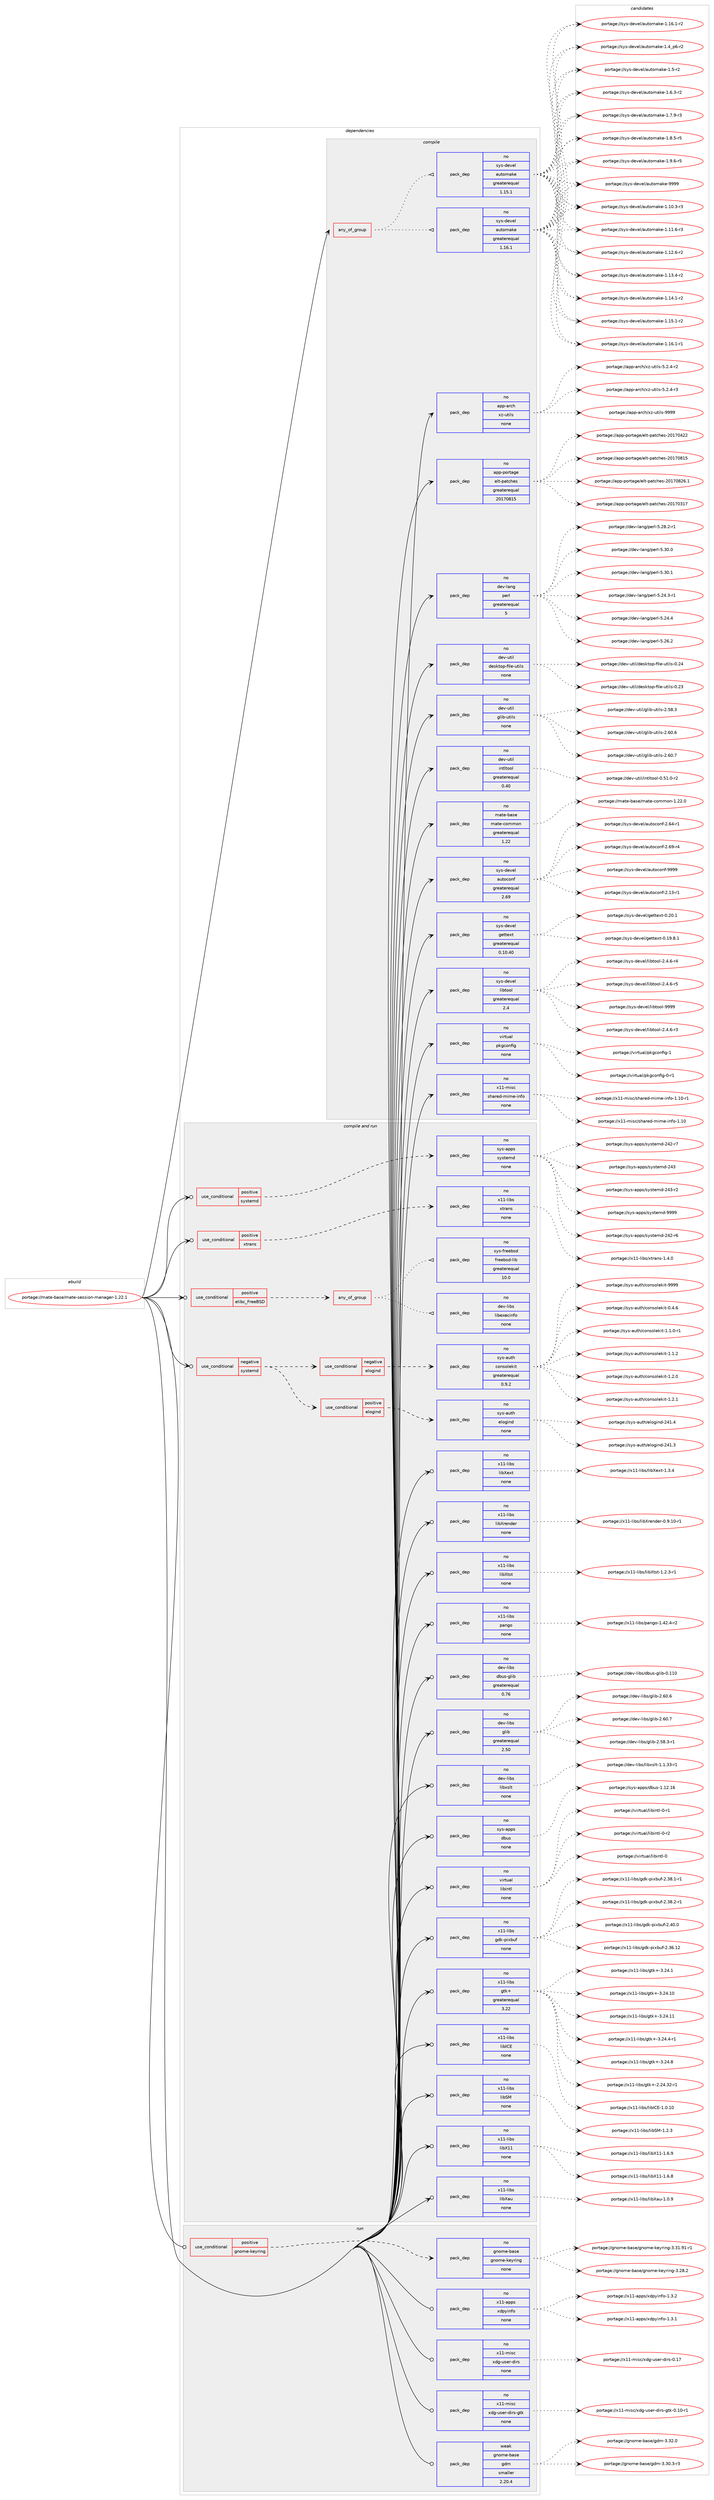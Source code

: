 digraph prolog {

# *************
# Graph options
# *************

newrank=true;
concentrate=true;
compound=true;
graph [rankdir=LR,fontname=Helvetica,fontsize=10,ranksep=1.5];#, ranksep=2.5, nodesep=0.2];
edge  [arrowhead=vee];
node  [fontname=Helvetica,fontsize=10];

# **********
# The ebuild
# **********

subgraph cluster_leftcol {
color=gray;
rank=same;
label=<<i>ebuild</i>>;
id [label="portage://mate-base/mate-session-manager-1.22.1", color=red, width=4, href="../mate-base/mate-session-manager-1.22.1.svg"];
}

# ****************
# The dependencies
# ****************

subgraph cluster_midcol {
color=gray;
label=<<i>dependencies</i>>;
subgraph cluster_compile {
fillcolor="#eeeeee";
style=filled;
label=<<i>compile</i>>;
subgraph any4834 {
dependency308082 [label=<<TABLE BORDER="0" CELLBORDER="1" CELLSPACING="0" CELLPADDING="4"><TR><TD CELLPADDING="10">any_of_group</TD></TR></TABLE>>, shape=none, color=red];subgraph pack225823 {
dependency308083 [label=<<TABLE BORDER="0" CELLBORDER="1" CELLSPACING="0" CELLPADDING="4" WIDTH="220"><TR><TD ROWSPAN="6" CELLPADDING="30">pack_dep</TD></TR><TR><TD WIDTH="110">no</TD></TR><TR><TD>sys-devel</TD></TR><TR><TD>automake</TD></TR><TR><TD>greaterequal</TD></TR><TR><TD>1.16.1</TD></TR></TABLE>>, shape=none, color=blue];
}
dependency308082:e -> dependency308083:w [weight=20,style="dotted",arrowhead="oinv"];
subgraph pack225824 {
dependency308084 [label=<<TABLE BORDER="0" CELLBORDER="1" CELLSPACING="0" CELLPADDING="4" WIDTH="220"><TR><TD ROWSPAN="6" CELLPADDING="30">pack_dep</TD></TR><TR><TD WIDTH="110">no</TD></TR><TR><TD>sys-devel</TD></TR><TR><TD>automake</TD></TR><TR><TD>greaterequal</TD></TR><TR><TD>1.15.1</TD></TR></TABLE>>, shape=none, color=blue];
}
dependency308082:e -> dependency308084:w [weight=20,style="dotted",arrowhead="oinv"];
}
id:e -> dependency308082:w [weight=20,style="solid",arrowhead="vee"];
subgraph pack225825 {
dependency308085 [label=<<TABLE BORDER="0" CELLBORDER="1" CELLSPACING="0" CELLPADDING="4" WIDTH="220"><TR><TD ROWSPAN="6" CELLPADDING="30">pack_dep</TD></TR><TR><TD WIDTH="110">no</TD></TR><TR><TD>app-arch</TD></TR><TR><TD>xz-utils</TD></TR><TR><TD>none</TD></TR><TR><TD></TD></TR></TABLE>>, shape=none, color=blue];
}
id:e -> dependency308085:w [weight=20,style="solid",arrowhead="vee"];
subgraph pack225826 {
dependency308086 [label=<<TABLE BORDER="0" CELLBORDER="1" CELLSPACING="0" CELLPADDING="4" WIDTH="220"><TR><TD ROWSPAN="6" CELLPADDING="30">pack_dep</TD></TR><TR><TD WIDTH="110">no</TD></TR><TR><TD>app-portage</TD></TR><TR><TD>elt-patches</TD></TR><TR><TD>greaterequal</TD></TR><TR><TD>20170815</TD></TR></TABLE>>, shape=none, color=blue];
}
id:e -> dependency308086:w [weight=20,style="solid",arrowhead="vee"];
subgraph pack225827 {
dependency308087 [label=<<TABLE BORDER="0" CELLBORDER="1" CELLSPACING="0" CELLPADDING="4" WIDTH="220"><TR><TD ROWSPAN="6" CELLPADDING="30">pack_dep</TD></TR><TR><TD WIDTH="110">no</TD></TR><TR><TD>dev-lang</TD></TR><TR><TD>perl</TD></TR><TR><TD>greaterequal</TD></TR><TR><TD>5</TD></TR></TABLE>>, shape=none, color=blue];
}
id:e -> dependency308087:w [weight=20,style="solid",arrowhead="vee"];
subgraph pack225828 {
dependency308088 [label=<<TABLE BORDER="0" CELLBORDER="1" CELLSPACING="0" CELLPADDING="4" WIDTH="220"><TR><TD ROWSPAN="6" CELLPADDING="30">pack_dep</TD></TR><TR><TD WIDTH="110">no</TD></TR><TR><TD>dev-util</TD></TR><TR><TD>desktop-file-utils</TD></TR><TR><TD>none</TD></TR><TR><TD></TD></TR></TABLE>>, shape=none, color=blue];
}
id:e -> dependency308088:w [weight=20,style="solid",arrowhead="vee"];
subgraph pack225829 {
dependency308089 [label=<<TABLE BORDER="0" CELLBORDER="1" CELLSPACING="0" CELLPADDING="4" WIDTH="220"><TR><TD ROWSPAN="6" CELLPADDING="30">pack_dep</TD></TR><TR><TD WIDTH="110">no</TD></TR><TR><TD>dev-util</TD></TR><TR><TD>glib-utils</TD></TR><TR><TD>none</TD></TR><TR><TD></TD></TR></TABLE>>, shape=none, color=blue];
}
id:e -> dependency308089:w [weight=20,style="solid",arrowhead="vee"];
subgraph pack225830 {
dependency308090 [label=<<TABLE BORDER="0" CELLBORDER="1" CELLSPACING="0" CELLPADDING="4" WIDTH="220"><TR><TD ROWSPAN="6" CELLPADDING="30">pack_dep</TD></TR><TR><TD WIDTH="110">no</TD></TR><TR><TD>dev-util</TD></TR><TR><TD>intltool</TD></TR><TR><TD>greaterequal</TD></TR><TR><TD>0.40</TD></TR></TABLE>>, shape=none, color=blue];
}
id:e -> dependency308090:w [weight=20,style="solid",arrowhead="vee"];
subgraph pack225831 {
dependency308091 [label=<<TABLE BORDER="0" CELLBORDER="1" CELLSPACING="0" CELLPADDING="4" WIDTH="220"><TR><TD ROWSPAN="6" CELLPADDING="30">pack_dep</TD></TR><TR><TD WIDTH="110">no</TD></TR><TR><TD>mate-base</TD></TR><TR><TD>mate-common</TD></TR><TR><TD>greaterequal</TD></TR><TR><TD>1.22</TD></TR></TABLE>>, shape=none, color=blue];
}
id:e -> dependency308091:w [weight=20,style="solid",arrowhead="vee"];
subgraph pack225832 {
dependency308092 [label=<<TABLE BORDER="0" CELLBORDER="1" CELLSPACING="0" CELLPADDING="4" WIDTH="220"><TR><TD ROWSPAN="6" CELLPADDING="30">pack_dep</TD></TR><TR><TD WIDTH="110">no</TD></TR><TR><TD>sys-devel</TD></TR><TR><TD>autoconf</TD></TR><TR><TD>greaterequal</TD></TR><TR><TD>2.69</TD></TR></TABLE>>, shape=none, color=blue];
}
id:e -> dependency308092:w [weight=20,style="solid",arrowhead="vee"];
subgraph pack225833 {
dependency308093 [label=<<TABLE BORDER="0" CELLBORDER="1" CELLSPACING="0" CELLPADDING="4" WIDTH="220"><TR><TD ROWSPAN="6" CELLPADDING="30">pack_dep</TD></TR><TR><TD WIDTH="110">no</TD></TR><TR><TD>sys-devel</TD></TR><TR><TD>gettext</TD></TR><TR><TD>greaterequal</TD></TR><TR><TD>0.10.40</TD></TR></TABLE>>, shape=none, color=blue];
}
id:e -> dependency308093:w [weight=20,style="solid",arrowhead="vee"];
subgraph pack225834 {
dependency308094 [label=<<TABLE BORDER="0" CELLBORDER="1" CELLSPACING="0" CELLPADDING="4" WIDTH="220"><TR><TD ROWSPAN="6" CELLPADDING="30">pack_dep</TD></TR><TR><TD WIDTH="110">no</TD></TR><TR><TD>sys-devel</TD></TR><TR><TD>libtool</TD></TR><TR><TD>greaterequal</TD></TR><TR><TD>2.4</TD></TR></TABLE>>, shape=none, color=blue];
}
id:e -> dependency308094:w [weight=20,style="solid",arrowhead="vee"];
subgraph pack225835 {
dependency308095 [label=<<TABLE BORDER="0" CELLBORDER="1" CELLSPACING="0" CELLPADDING="4" WIDTH="220"><TR><TD ROWSPAN="6" CELLPADDING="30">pack_dep</TD></TR><TR><TD WIDTH="110">no</TD></TR><TR><TD>virtual</TD></TR><TR><TD>pkgconfig</TD></TR><TR><TD>none</TD></TR><TR><TD></TD></TR></TABLE>>, shape=none, color=blue];
}
id:e -> dependency308095:w [weight=20,style="solid",arrowhead="vee"];
subgraph pack225836 {
dependency308096 [label=<<TABLE BORDER="0" CELLBORDER="1" CELLSPACING="0" CELLPADDING="4" WIDTH="220"><TR><TD ROWSPAN="6" CELLPADDING="30">pack_dep</TD></TR><TR><TD WIDTH="110">no</TD></TR><TR><TD>x11-misc</TD></TR><TR><TD>shared-mime-info</TD></TR><TR><TD>none</TD></TR><TR><TD></TD></TR></TABLE>>, shape=none, color=blue];
}
id:e -> dependency308096:w [weight=20,style="solid",arrowhead="vee"];
}
subgraph cluster_compileandrun {
fillcolor="#eeeeee";
style=filled;
label=<<i>compile and run</i>>;
subgraph cond77314 {
dependency308097 [label=<<TABLE BORDER="0" CELLBORDER="1" CELLSPACING="0" CELLPADDING="4"><TR><TD ROWSPAN="3" CELLPADDING="10">use_conditional</TD></TR><TR><TD>negative</TD></TR><TR><TD>systemd</TD></TR></TABLE>>, shape=none, color=red];
subgraph cond77315 {
dependency308098 [label=<<TABLE BORDER="0" CELLBORDER="1" CELLSPACING="0" CELLPADDING="4"><TR><TD ROWSPAN="3" CELLPADDING="10">use_conditional</TD></TR><TR><TD>positive</TD></TR><TR><TD>elogind</TD></TR></TABLE>>, shape=none, color=red];
subgraph pack225837 {
dependency308099 [label=<<TABLE BORDER="0" CELLBORDER="1" CELLSPACING="0" CELLPADDING="4" WIDTH="220"><TR><TD ROWSPAN="6" CELLPADDING="30">pack_dep</TD></TR><TR><TD WIDTH="110">no</TD></TR><TR><TD>sys-auth</TD></TR><TR><TD>elogind</TD></TR><TR><TD>none</TD></TR><TR><TD></TD></TR></TABLE>>, shape=none, color=blue];
}
dependency308098:e -> dependency308099:w [weight=20,style="dashed",arrowhead="vee"];
}
dependency308097:e -> dependency308098:w [weight=20,style="dashed",arrowhead="vee"];
subgraph cond77316 {
dependency308100 [label=<<TABLE BORDER="0" CELLBORDER="1" CELLSPACING="0" CELLPADDING="4"><TR><TD ROWSPAN="3" CELLPADDING="10">use_conditional</TD></TR><TR><TD>negative</TD></TR><TR><TD>elogind</TD></TR></TABLE>>, shape=none, color=red];
subgraph pack225838 {
dependency308101 [label=<<TABLE BORDER="0" CELLBORDER="1" CELLSPACING="0" CELLPADDING="4" WIDTH="220"><TR><TD ROWSPAN="6" CELLPADDING="30">pack_dep</TD></TR><TR><TD WIDTH="110">no</TD></TR><TR><TD>sys-auth</TD></TR><TR><TD>consolekit</TD></TR><TR><TD>greaterequal</TD></TR><TR><TD>0.9.2</TD></TR></TABLE>>, shape=none, color=blue];
}
dependency308100:e -> dependency308101:w [weight=20,style="dashed",arrowhead="vee"];
}
dependency308097:e -> dependency308100:w [weight=20,style="dashed",arrowhead="vee"];
}
id:e -> dependency308097:w [weight=20,style="solid",arrowhead="odotvee"];
subgraph cond77317 {
dependency308102 [label=<<TABLE BORDER="0" CELLBORDER="1" CELLSPACING="0" CELLPADDING="4"><TR><TD ROWSPAN="3" CELLPADDING="10">use_conditional</TD></TR><TR><TD>positive</TD></TR><TR><TD>elibc_FreeBSD</TD></TR></TABLE>>, shape=none, color=red];
subgraph any4835 {
dependency308103 [label=<<TABLE BORDER="0" CELLBORDER="1" CELLSPACING="0" CELLPADDING="4"><TR><TD CELLPADDING="10">any_of_group</TD></TR></TABLE>>, shape=none, color=red];subgraph pack225839 {
dependency308104 [label=<<TABLE BORDER="0" CELLBORDER="1" CELLSPACING="0" CELLPADDING="4" WIDTH="220"><TR><TD ROWSPAN="6" CELLPADDING="30">pack_dep</TD></TR><TR><TD WIDTH="110">no</TD></TR><TR><TD>dev-libs</TD></TR><TR><TD>libexecinfo</TD></TR><TR><TD>none</TD></TR><TR><TD></TD></TR></TABLE>>, shape=none, color=blue];
}
dependency308103:e -> dependency308104:w [weight=20,style="dotted",arrowhead="oinv"];
subgraph pack225840 {
dependency308105 [label=<<TABLE BORDER="0" CELLBORDER="1" CELLSPACING="0" CELLPADDING="4" WIDTH="220"><TR><TD ROWSPAN="6" CELLPADDING="30">pack_dep</TD></TR><TR><TD WIDTH="110">no</TD></TR><TR><TD>sys-freebsd</TD></TR><TR><TD>freebsd-lib</TD></TR><TR><TD>greaterequal</TD></TR><TR><TD>10.0</TD></TR></TABLE>>, shape=none, color=blue];
}
dependency308103:e -> dependency308105:w [weight=20,style="dotted",arrowhead="oinv"];
}
dependency308102:e -> dependency308103:w [weight=20,style="dashed",arrowhead="vee"];
}
id:e -> dependency308102:w [weight=20,style="solid",arrowhead="odotvee"];
subgraph cond77318 {
dependency308106 [label=<<TABLE BORDER="0" CELLBORDER="1" CELLSPACING="0" CELLPADDING="4"><TR><TD ROWSPAN="3" CELLPADDING="10">use_conditional</TD></TR><TR><TD>positive</TD></TR><TR><TD>systemd</TD></TR></TABLE>>, shape=none, color=red];
subgraph pack225841 {
dependency308107 [label=<<TABLE BORDER="0" CELLBORDER="1" CELLSPACING="0" CELLPADDING="4" WIDTH="220"><TR><TD ROWSPAN="6" CELLPADDING="30">pack_dep</TD></TR><TR><TD WIDTH="110">no</TD></TR><TR><TD>sys-apps</TD></TR><TR><TD>systemd</TD></TR><TR><TD>none</TD></TR><TR><TD></TD></TR></TABLE>>, shape=none, color=blue];
}
dependency308106:e -> dependency308107:w [weight=20,style="dashed",arrowhead="vee"];
}
id:e -> dependency308106:w [weight=20,style="solid",arrowhead="odotvee"];
subgraph cond77319 {
dependency308108 [label=<<TABLE BORDER="0" CELLBORDER="1" CELLSPACING="0" CELLPADDING="4"><TR><TD ROWSPAN="3" CELLPADDING="10">use_conditional</TD></TR><TR><TD>positive</TD></TR><TR><TD>xtrans</TD></TR></TABLE>>, shape=none, color=red];
subgraph pack225842 {
dependency308109 [label=<<TABLE BORDER="0" CELLBORDER="1" CELLSPACING="0" CELLPADDING="4" WIDTH="220"><TR><TD ROWSPAN="6" CELLPADDING="30">pack_dep</TD></TR><TR><TD WIDTH="110">no</TD></TR><TR><TD>x11-libs</TD></TR><TR><TD>xtrans</TD></TR><TR><TD>none</TD></TR><TR><TD></TD></TR></TABLE>>, shape=none, color=blue];
}
dependency308108:e -> dependency308109:w [weight=20,style="dashed",arrowhead="vee"];
}
id:e -> dependency308108:w [weight=20,style="solid",arrowhead="odotvee"];
subgraph pack225843 {
dependency308110 [label=<<TABLE BORDER="0" CELLBORDER="1" CELLSPACING="0" CELLPADDING="4" WIDTH="220"><TR><TD ROWSPAN="6" CELLPADDING="30">pack_dep</TD></TR><TR><TD WIDTH="110">no</TD></TR><TR><TD>dev-libs</TD></TR><TR><TD>dbus-glib</TD></TR><TR><TD>greaterequal</TD></TR><TR><TD>0.76</TD></TR></TABLE>>, shape=none, color=blue];
}
id:e -> dependency308110:w [weight=20,style="solid",arrowhead="odotvee"];
subgraph pack225844 {
dependency308111 [label=<<TABLE BORDER="0" CELLBORDER="1" CELLSPACING="0" CELLPADDING="4" WIDTH="220"><TR><TD ROWSPAN="6" CELLPADDING="30">pack_dep</TD></TR><TR><TD WIDTH="110">no</TD></TR><TR><TD>dev-libs</TD></TR><TR><TD>glib</TD></TR><TR><TD>greaterequal</TD></TR><TR><TD>2.50</TD></TR></TABLE>>, shape=none, color=blue];
}
id:e -> dependency308111:w [weight=20,style="solid",arrowhead="odotvee"];
subgraph pack225845 {
dependency308112 [label=<<TABLE BORDER="0" CELLBORDER="1" CELLSPACING="0" CELLPADDING="4" WIDTH="220"><TR><TD ROWSPAN="6" CELLPADDING="30">pack_dep</TD></TR><TR><TD WIDTH="110">no</TD></TR><TR><TD>dev-libs</TD></TR><TR><TD>libxslt</TD></TR><TR><TD>none</TD></TR><TR><TD></TD></TR></TABLE>>, shape=none, color=blue];
}
id:e -> dependency308112:w [weight=20,style="solid",arrowhead="odotvee"];
subgraph pack225846 {
dependency308113 [label=<<TABLE BORDER="0" CELLBORDER="1" CELLSPACING="0" CELLPADDING="4" WIDTH="220"><TR><TD ROWSPAN="6" CELLPADDING="30">pack_dep</TD></TR><TR><TD WIDTH="110">no</TD></TR><TR><TD>sys-apps</TD></TR><TR><TD>dbus</TD></TR><TR><TD>none</TD></TR><TR><TD></TD></TR></TABLE>>, shape=none, color=blue];
}
id:e -> dependency308113:w [weight=20,style="solid",arrowhead="odotvee"];
subgraph pack225847 {
dependency308114 [label=<<TABLE BORDER="0" CELLBORDER="1" CELLSPACING="0" CELLPADDING="4" WIDTH="220"><TR><TD ROWSPAN="6" CELLPADDING="30">pack_dep</TD></TR><TR><TD WIDTH="110">no</TD></TR><TR><TD>virtual</TD></TR><TR><TD>libintl</TD></TR><TR><TD>none</TD></TR><TR><TD></TD></TR></TABLE>>, shape=none, color=blue];
}
id:e -> dependency308114:w [weight=20,style="solid",arrowhead="odotvee"];
subgraph pack225848 {
dependency308115 [label=<<TABLE BORDER="0" CELLBORDER="1" CELLSPACING="0" CELLPADDING="4" WIDTH="220"><TR><TD ROWSPAN="6" CELLPADDING="30">pack_dep</TD></TR><TR><TD WIDTH="110">no</TD></TR><TR><TD>x11-libs</TD></TR><TR><TD>gdk-pixbuf</TD></TR><TR><TD>none</TD></TR><TR><TD></TD></TR></TABLE>>, shape=none, color=blue];
}
id:e -> dependency308115:w [weight=20,style="solid",arrowhead="odotvee"];
subgraph pack225849 {
dependency308116 [label=<<TABLE BORDER="0" CELLBORDER="1" CELLSPACING="0" CELLPADDING="4" WIDTH="220"><TR><TD ROWSPAN="6" CELLPADDING="30">pack_dep</TD></TR><TR><TD WIDTH="110">no</TD></TR><TR><TD>x11-libs</TD></TR><TR><TD>gtk+</TD></TR><TR><TD>greaterequal</TD></TR><TR><TD>3.22</TD></TR></TABLE>>, shape=none, color=blue];
}
id:e -> dependency308116:w [weight=20,style="solid",arrowhead="odotvee"];
subgraph pack225850 {
dependency308117 [label=<<TABLE BORDER="0" CELLBORDER="1" CELLSPACING="0" CELLPADDING="4" WIDTH="220"><TR><TD ROWSPAN="6" CELLPADDING="30">pack_dep</TD></TR><TR><TD WIDTH="110">no</TD></TR><TR><TD>x11-libs</TD></TR><TR><TD>libICE</TD></TR><TR><TD>none</TD></TR><TR><TD></TD></TR></TABLE>>, shape=none, color=blue];
}
id:e -> dependency308117:w [weight=20,style="solid",arrowhead="odotvee"];
subgraph pack225851 {
dependency308118 [label=<<TABLE BORDER="0" CELLBORDER="1" CELLSPACING="0" CELLPADDING="4" WIDTH="220"><TR><TD ROWSPAN="6" CELLPADDING="30">pack_dep</TD></TR><TR><TD WIDTH="110">no</TD></TR><TR><TD>x11-libs</TD></TR><TR><TD>libSM</TD></TR><TR><TD>none</TD></TR><TR><TD></TD></TR></TABLE>>, shape=none, color=blue];
}
id:e -> dependency308118:w [weight=20,style="solid",arrowhead="odotvee"];
subgraph pack225852 {
dependency308119 [label=<<TABLE BORDER="0" CELLBORDER="1" CELLSPACING="0" CELLPADDING="4" WIDTH="220"><TR><TD ROWSPAN="6" CELLPADDING="30">pack_dep</TD></TR><TR><TD WIDTH="110">no</TD></TR><TR><TD>x11-libs</TD></TR><TR><TD>libX11</TD></TR><TR><TD>none</TD></TR><TR><TD></TD></TR></TABLE>>, shape=none, color=blue];
}
id:e -> dependency308119:w [weight=20,style="solid",arrowhead="odotvee"];
subgraph pack225853 {
dependency308120 [label=<<TABLE BORDER="0" CELLBORDER="1" CELLSPACING="0" CELLPADDING="4" WIDTH="220"><TR><TD ROWSPAN="6" CELLPADDING="30">pack_dep</TD></TR><TR><TD WIDTH="110">no</TD></TR><TR><TD>x11-libs</TD></TR><TR><TD>libXau</TD></TR><TR><TD>none</TD></TR><TR><TD></TD></TR></TABLE>>, shape=none, color=blue];
}
id:e -> dependency308120:w [weight=20,style="solid",arrowhead="odotvee"];
subgraph pack225854 {
dependency308121 [label=<<TABLE BORDER="0" CELLBORDER="1" CELLSPACING="0" CELLPADDING="4" WIDTH="220"><TR><TD ROWSPAN="6" CELLPADDING="30">pack_dep</TD></TR><TR><TD WIDTH="110">no</TD></TR><TR><TD>x11-libs</TD></TR><TR><TD>libXext</TD></TR><TR><TD>none</TD></TR><TR><TD></TD></TR></TABLE>>, shape=none, color=blue];
}
id:e -> dependency308121:w [weight=20,style="solid",arrowhead="odotvee"];
subgraph pack225855 {
dependency308122 [label=<<TABLE BORDER="0" CELLBORDER="1" CELLSPACING="0" CELLPADDING="4" WIDTH="220"><TR><TD ROWSPAN="6" CELLPADDING="30">pack_dep</TD></TR><TR><TD WIDTH="110">no</TD></TR><TR><TD>x11-libs</TD></TR><TR><TD>libXrender</TD></TR><TR><TD>none</TD></TR><TR><TD></TD></TR></TABLE>>, shape=none, color=blue];
}
id:e -> dependency308122:w [weight=20,style="solid",arrowhead="odotvee"];
subgraph pack225856 {
dependency308123 [label=<<TABLE BORDER="0" CELLBORDER="1" CELLSPACING="0" CELLPADDING="4" WIDTH="220"><TR><TD ROWSPAN="6" CELLPADDING="30">pack_dep</TD></TR><TR><TD WIDTH="110">no</TD></TR><TR><TD>x11-libs</TD></TR><TR><TD>libXtst</TD></TR><TR><TD>none</TD></TR><TR><TD></TD></TR></TABLE>>, shape=none, color=blue];
}
id:e -> dependency308123:w [weight=20,style="solid",arrowhead="odotvee"];
subgraph pack225857 {
dependency308124 [label=<<TABLE BORDER="0" CELLBORDER="1" CELLSPACING="0" CELLPADDING="4" WIDTH="220"><TR><TD ROWSPAN="6" CELLPADDING="30">pack_dep</TD></TR><TR><TD WIDTH="110">no</TD></TR><TR><TD>x11-libs</TD></TR><TR><TD>pango</TD></TR><TR><TD>none</TD></TR><TR><TD></TD></TR></TABLE>>, shape=none, color=blue];
}
id:e -> dependency308124:w [weight=20,style="solid",arrowhead="odotvee"];
}
subgraph cluster_run {
fillcolor="#eeeeee";
style=filled;
label=<<i>run</i>>;
subgraph cond77320 {
dependency308125 [label=<<TABLE BORDER="0" CELLBORDER="1" CELLSPACING="0" CELLPADDING="4"><TR><TD ROWSPAN="3" CELLPADDING="10">use_conditional</TD></TR><TR><TD>positive</TD></TR><TR><TD>gnome-keyring</TD></TR></TABLE>>, shape=none, color=red];
subgraph pack225858 {
dependency308126 [label=<<TABLE BORDER="0" CELLBORDER="1" CELLSPACING="0" CELLPADDING="4" WIDTH="220"><TR><TD ROWSPAN="6" CELLPADDING="30">pack_dep</TD></TR><TR><TD WIDTH="110">no</TD></TR><TR><TD>gnome-base</TD></TR><TR><TD>gnome-keyring</TD></TR><TR><TD>none</TD></TR><TR><TD></TD></TR></TABLE>>, shape=none, color=blue];
}
dependency308125:e -> dependency308126:w [weight=20,style="dashed",arrowhead="vee"];
}
id:e -> dependency308125:w [weight=20,style="solid",arrowhead="odot"];
subgraph pack225859 {
dependency308127 [label=<<TABLE BORDER="0" CELLBORDER="1" CELLSPACING="0" CELLPADDING="4" WIDTH="220"><TR><TD ROWSPAN="6" CELLPADDING="30">pack_dep</TD></TR><TR><TD WIDTH="110">no</TD></TR><TR><TD>x11-apps</TD></TR><TR><TD>xdpyinfo</TD></TR><TR><TD>none</TD></TR><TR><TD></TD></TR></TABLE>>, shape=none, color=blue];
}
id:e -> dependency308127:w [weight=20,style="solid",arrowhead="odot"];
subgraph pack225860 {
dependency308128 [label=<<TABLE BORDER="0" CELLBORDER="1" CELLSPACING="0" CELLPADDING="4" WIDTH="220"><TR><TD ROWSPAN="6" CELLPADDING="30">pack_dep</TD></TR><TR><TD WIDTH="110">no</TD></TR><TR><TD>x11-misc</TD></TR><TR><TD>xdg-user-dirs</TD></TR><TR><TD>none</TD></TR><TR><TD></TD></TR></TABLE>>, shape=none, color=blue];
}
id:e -> dependency308128:w [weight=20,style="solid",arrowhead="odot"];
subgraph pack225861 {
dependency308129 [label=<<TABLE BORDER="0" CELLBORDER="1" CELLSPACING="0" CELLPADDING="4" WIDTH="220"><TR><TD ROWSPAN="6" CELLPADDING="30">pack_dep</TD></TR><TR><TD WIDTH="110">no</TD></TR><TR><TD>x11-misc</TD></TR><TR><TD>xdg-user-dirs-gtk</TD></TR><TR><TD>none</TD></TR><TR><TD></TD></TR></TABLE>>, shape=none, color=blue];
}
id:e -> dependency308129:w [weight=20,style="solid",arrowhead="odot"];
subgraph pack225862 {
dependency308130 [label=<<TABLE BORDER="0" CELLBORDER="1" CELLSPACING="0" CELLPADDING="4" WIDTH="220"><TR><TD ROWSPAN="6" CELLPADDING="30">pack_dep</TD></TR><TR><TD WIDTH="110">weak</TD></TR><TR><TD>gnome-base</TD></TR><TR><TD>gdm</TD></TR><TR><TD>smaller</TD></TR><TR><TD>2.20.4</TD></TR></TABLE>>, shape=none, color=blue];
}
id:e -> dependency308130:w [weight=20,style="solid",arrowhead="odot"];
}
}

# **************
# The candidates
# **************

subgraph cluster_choices {
rank=same;
color=gray;
label=<<i>candidates</i>>;

subgraph choice225823 {
color=black;
nodesep=1;
choiceportage11512111545100101118101108479711711611110997107101454946494846514511451 [label="portage://sys-devel/automake-1.10.3-r3", color=red, width=4,href="../sys-devel/automake-1.10.3-r3.svg"];
choiceportage11512111545100101118101108479711711611110997107101454946494946544511451 [label="portage://sys-devel/automake-1.11.6-r3", color=red, width=4,href="../sys-devel/automake-1.11.6-r3.svg"];
choiceportage11512111545100101118101108479711711611110997107101454946495046544511450 [label="portage://sys-devel/automake-1.12.6-r2", color=red, width=4,href="../sys-devel/automake-1.12.6-r2.svg"];
choiceportage11512111545100101118101108479711711611110997107101454946495146524511450 [label="portage://sys-devel/automake-1.13.4-r2", color=red, width=4,href="../sys-devel/automake-1.13.4-r2.svg"];
choiceportage11512111545100101118101108479711711611110997107101454946495246494511450 [label="portage://sys-devel/automake-1.14.1-r2", color=red, width=4,href="../sys-devel/automake-1.14.1-r2.svg"];
choiceportage11512111545100101118101108479711711611110997107101454946495346494511450 [label="portage://sys-devel/automake-1.15.1-r2", color=red, width=4,href="../sys-devel/automake-1.15.1-r2.svg"];
choiceportage11512111545100101118101108479711711611110997107101454946495446494511449 [label="portage://sys-devel/automake-1.16.1-r1", color=red, width=4,href="../sys-devel/automake-1.16.1-r1.svg"];
choiceportage11512111545100101118101108479711711611110997107101454946495446494511450 [label="portage://sys-devel/automake-1.16.1-r2", color=red, width=4,href="../sys-devel/automake-1.16.1-r2.svg"];
choiceportage115121115451001011181011084797117116111109971071014549465295112544511450 [label="portage://sys-devel/automake-1.4_p6-r2", color=red, width=4,href="../sys-devel/automake-1.4_p6-r2.svg"];
choiceportage11512111545100101118101108479711711611110997107101454946534511450 [label="portage://sys-devel/automake-1.5-r2", color=red, width=4,href="../sys-devel/automake-1.5-r2.svg"];
choiceportage115121115451001011181011084797117116111109971071014549465446514511450 [label="portage://sys-devel/automake-1.6.3-r2", color=red, width=4,href="../sys-devel/automake-1.6.3-r2.svg"];
choiceportage115121115451001011181011084797117116111109971071014549465546574511451 [label="portage://sys-devel/automake-1.7.9-r3", color=red, width=4,href="../sys-devel/automake-1.7.9-r3.svg"];
choiceportage115121115451001011181011084797117116111109971071014549465646534511453 [label="portage://sys-devel/automake-1.8.5-r5", color=red, width=4,href="../sys-devel/automake-1.8.5-r5.svg"];
choiceportage115121115451001011181011084797117116111109971071014549465746544511453 [label="portage://sys-devel/automake-1.9.6-r5", color=red, width=4,href="../sys-devel/automake-1.9.6-r5.svg"];
choiceportage115121115451001011181011084797117116111109971071014557575757 [label="portage://sys-devel/automake-9999", color=red, width=4,href="../sys-devel/automake-9999.svg"];
dependency308083:e -> choiceportage11512111545100101118101108479711711611110997107101454946494846514511451:w [style=dotted,weight="100"];
dependency308083:e -> choiceportage11512111545100101118101108479711711611110997107101454946494946544511451:w [style=dotted,weight="100"];
dependency308083:e -> choiceportage11512111545100101118101108479711711611110997107101454946495046544511450:w [style=dotted,weight="100"];
dependency308083:e -> choiceportage11512111545100101118101108479711711611110997107101454946495146524511450:w [style=dotted,weight="100"];
dependency308083:e -> choiceportage11512111545100101118101108479711711611110997107101454946495246494511450:w [style=dotted,weight="100"];
dependency308083:e -> choiceportage11512111545100101118101108479711711611110997107101454946495346494511450:w [style=dotted,weight="100"];
dependency308083:e -> choiceportage11512111545100101118101108479711711611110997107101454946495446494511449:w [style=dotted,weight="100"];
dependency308083:e -> choiceportage11512111545100101118101108479711711611110997107101454946495446494511450:w [style=dotted,weight="100"];
dependency308083:e -> choiceportage115121115451001011181011084797117116111109971071014549465295112544511450:w [style=dotted,weight="100"];
dependency308083:e -> choiceportage11512111545100101118101108479711711611110997107101454946534511450:w [style=dotted,weight="100"];
dependency308083:e -> choiceportage115121115451001011181011084797117116111109971071014549465446514511450:w [style=dotted,weight="100"];
dependency308083:e -> choiceportage115121115451001011181011084797117116111109971071014549465546574511451:w [style=dotted,weight="100"];
dependency308083:e -> choiceportage115121115451001011181011084797117116111109971071014549465646534511453:w [style=dotted,weight="100"];
dependency308083:e -> choiceportage115121115451001011181011084797117116111109971071014549465746544511453:w [style=dotted,weight="100"];
dependency308083:e -> choiceportage115121115451001011181011084797117116111109971071014557575757:w [style=dotted,weight="100"];
}
subgraph choice225824 {
color=black;
nodesep=1;
choiceportage11512111545100101118101108479711711611110997107101454946494846514511451 [label="portage://sys-devel/automake-1.10.3-r3", color=red, width=4,href="../sys-devel/automake-1.10.3-r3.svg"];
choiceportage11512111545100101118101108479711711611110997107101454946494946544511451 [label="portage://sys-devel/automake-1.11.6-r3", color=red, width=4,href="../sys-devel/automake-1.11.6-r3.svg"];
choiceportage11512111545100101118101108479711711611110997107101454946495046544511450 [label="portage://sys-devel/automake-1.12.6-r2", color=red, width=4,href="../sys-devel/automake-1.12.6-r2.svg"];
choiceportage11512111545100101118101108479711711611110997107101454946495146524511450 [label="portage://sys-devel/automake-1.13.4-r2", color=red, width=4,href="../sys-devel/automake-1.13.4-r2.svg"];
choiceportage11512111545100101118101108479711711611110997107101454946495246494511450 [label="portage://sys-devel/automake-1.14.1-r2", color=red, width=4,href="../sys-devel/automake-1.14.1-r2.svg"];
choiceportage11512111545100101118101108479711711611110997107101454946495346494511450 [label="portage://sys-devel/automake-1.15.1-r2", color=red, width=4,href="../sys-devel/automake-1.15.1-r2.svg"];
choiceportage11512111545100101118101108479711711611110997107101454946495446494511449 [label="portage://sys-devel/automake-1.16.1-r1", color=red, width=4,href="../sys-devel/automake-1.16.1-r1.svg"];
choiceportage11512111545100101118101108479711711611110997107101454946495446494511450 [label="portage://sys-devel/automake-1.16.1-r2", color=red, width=4,href="../sys-devel/automake-1.16.1-r2.svg"];
choiceportage115121115451001011181011084797117116111109971071014549465295112544511450 [label="portage://sys-devel/automake-1.4_p6-r2", color=red, width=4,href="../sys-devel/automake-1.4_p6-r2.svg"];
choiceportage11512111545100101118101108479711711611110997107101454946534511450 [label="portage://sys-devel/automake-1.5-r2", color=red, width=4,href="../sys-devel/automake-1.5-r2.svg"];
choiceportage115121115451001011181011084797117116111109971071014549465446514511450 [label="portage://sys-devel/automake-1.6.3-r2", color=red, width=4,href="../sys-devel/automake-1.6.3-r2.svg"];
choiceportage115121115451001011181011084797117116111109971071014549465546574511451 [label="portage://sys-devel/automake-1.7.9-r3", color=red, width=4,href="../sys-devel/automake-1.7.9-r3.svg"];
choiceportage115121115451001011181011084797117116111109971071014549465646534511453 [label="portage://sys-devel/automake-1.8.5-r5", color=red, width=4,href="../sys-devel/automake-1.8.5-r5.svg"];
choiceportage115121115451001011181011084797117116111109971071014549465746544511453 [label="portage://sys-devel/automake-1.9.6-r5", color=red, width=4,href="../sys-devel/automake-1.9.6-r5.svg"];
choiceportage115121115451001011181011084797117116111109971071014557575757 [label="portage://sys-devel/automake-9999", color=red, width=4,href="../sys-devel/automake-9999.svg"];
dependency308084:e -> choiceportage11512111545100101118101108479711711611110997107101454946494846514511451:w [style=dotted,weight="100"];
dependency308084:e -> choiceportage11512111545100101118101108479711711611110997107101454946494946544511451:w [style=dotted,weight="100"];
dependency308084:e -> choiceportage11512111545100101118101108479711711611110997107101454946495046544511450:w [style=dotted,weight="100"];
dependency308084:e -> choiceportage11512111545100101118101108479711711611110997107101454946495146524511450:w [style=dotted,weight="100"];
dependency308084:e -> choiceportage11512111545100101118101108479711711611110997107101454946495246494511450:w [style=dotted,weight="100"];
dependency308084:e -> choiceportage11512111545100101118101108479711711611110997107101454946495346494511450:w [style=dotted,weight="100"];
dependency308084:e -> choiceportage11512111545100101118101108479711711611110997107101454946495446494511449:w [style=dotted,weight="100"];
dependency308084:e -> choiceportage11512111545100101118101108479711711611110997107101454946495446494511450:w [style=dotted,weight="100"];
dependency308084:e -> choiceportage115121115451001011181011084797117116111109971071014549465295112544511450:w [style=dotted,weight="100"];
dependency308084:e -> choiceportage11512111545100101118101108479711711611110997107101454946534511450:w [style=dotted,weight="100"];
dependency308084:e -> choiceportage115121115451001011181011084797117116111109971071014549465446514511450:w [style=dotted,weight="100"];
dependency308084:e -> choiceportage115121115451001011181011084797117116111109971071014549465546574511451:w [style=dotted,weight="100"];
dependency308084:e -> choiceportage115121115451001011181011084797117116111109971071014549465646534511453:w [style=dotted,weight="100"];
dependency308084:e -> choiceportage115121115451001011181011084797117116111109971071014549465746544511453:w [style=dotted,weight="100"];
dependency308084:e -> choiceportage115121115451001011181011084797117116111109971071014557575757:w [style=dotted,weight="100"];
}
subgraph choice225825 {
color=black;
nodesep=1;
choiceportage9711211245971149910447120122451171161051081154553465046524511450 [label="portage://app-arch/xz-utils-5.2.4-r2", color=red, width=4,href="../app-arch/xz-utils-5.2.4-r2.svg"];
choiceportage9711211245971149910447120122451171161051081154553465046524511451 [label="portage://app-arch/xz-utils-5.2.4-r3", color=red, width=4,href="../app-arch/xz-utils-5.2.4-r3.svg"];
choiceportage9711211245971149910447120122451171161051081154557575757 [label="portage://app-arch/xz-utils-9999", color=red, width=4,href="../app-arch/xz-utils-9999.svg"];
dependency308085:e -> choiceportage9711211245971149910447120122451171161051081154553465046524511450:w [style=dotted,weight="100"];
dependency308085:e -> choiceportage9711211245971149910447120122451171161051081154553465046524511451:w [style=dotted,weight="100"];
dependency308085:e -> choiceportage9711211245971149910447120122451171161051081154557575757:w [style=dotted,weight="100"];
}
subgraph choice225826 {
color=black;
nodesep=1;
choiceportage97112112451121111141169710310147101108116451129711699104101115455048495548514955 [label="portage://app-portage/elt-patches-20170317", color=red, width=4,href="../app-portage/elt-patches-20170317.svg"];
choiceportage97112112451121111141169710310147101108116451129711699104101115455048495548525050 [label="portage://app-portage/elt-patches-20170422", color=red, width=4,href="../app-portage/elt-patches-20170422.svg"];
choiceportage97112112451121111141169710310147101108116451129711699104101115455048495548564953 [label="portage://app-portage/elt-patches-20170815", color=red, width=4,href="../app-portage/elt-patches-20170815.svg"];
choiceportage971121124511211111411697103101471011081164511297116991041011154550484955485650544649 [label="portage://app-portage/elt-patches-20170826.1", color=red, width=4,href="../app-portage/elt-patches-20170826.1.svg"];
dependency308086:e -> choiceportage97112112451121111141169710310147101108116451129711699104101115455048495548514955:w [style=dotted,weight="100"];
dependency308086:e -> choiceportage97112112451121111141169710310147101108116451129711699104101115455048495548525050:w [style=dotted,weight="100"];
dependency308086:e -> choiceportage97112112451121111141169710310147101108116451129711699104101115455048495548564953:w [style=dotted,weight="100"];
dependency308086:e -> choiceportage971121124511211111411697103101471011081164511297116991041011154550484955485650544649:w [style=dotted,weight="100"];
}
subgraph choice225827 {
color=black;
nodesep=1;
choiceportage100101118451089711010347112101114108455346505246514511449 [label="portage://dev-lang/perl-5.24.3-r1", color=red, width=4,href="../dev-lang/perl-5.24.3-r1.svg"];
choiceportage10010111845108971101034711210111410845534650524652 [label="portage://dev-lang/perl-5.24.4", color=red, width=4,href="../dev-lang/perl-5.24.4.svg"];
choiceportage10010111845108971101034711210111410845534650544650 [label="portage://dev-lang/perl-5.26.2", color=red, width=4,href="../dev-lang/perl-5.26.2.svg"];
choiceportage100101118451089711010347112101114108455346505646504511449 [label="portage://dev-lang/perl-5.28.2-r1", color=red, width=4,href="../dev-lang/perl-5.28.2-r1.svg"];
choiceportage10010111845108971101034711210111410845534651484648 [label="portage://dev-lang/perl-5.30.0", color=red, width=4,href="../dev-lang/perl-5.30.0.svg"];
choiceportage10010111845108971101034711210111410845534651484649 [label="portage://dev-lang/perl-5.30.1", color=red, width=4,href="../dev-lang/perl-5.30.1.svg"];
dependency308087:e -> choiceportage100101118451089711010347112101114108455346505246514511449:w [style=dotted,weight="100"];
dependency308087:e -> choiceportage10010111845108971101034711210111410845534650524652:w [style=dotted,weight="100"];
dependency308087:e -> choiceportage10010111845108971101034711210111410845534650544650:w [style=dotted,weight="100"];
dependency308087:e -> choiceportage100101118451089711010347112101114108455346505646504511449:w [style=dotted,weight="100"];
dependency308087:e -> choiceportage10010111845108971101034711210111410845534651484648:w [style=dotted,weight="100"];
dependency308087:e -> choiceportage10010111845108971101034711210111410845534651484649:w [style=dotted,weight="100"];
}
subgraph choice225828 {
color=black;
nodesep=1;
choiceportage100101118451171161051084710010111510711611111245102105108101451171161051081154548465051 [label="portage://dev-util/desktop-file-utils-0.23", color=red, width=4,href="../dev-util/desktop-file-utils-0.23.svg"];
choiceportage100101118451171161051084710010111510711611111245102105108101451171161051081154548465052 [label="portage://dev-util/desktop-file-utils-0.24", color=red, width=4,href="../dev-util/desktop-file-utils-0.24.svg"];
dependency308088:e -> choiceportage100101118451171161051084710010111510711611111245102105108101451171161051081154548465051:w [style=dotted,weight="100"];
dependency308088:e -> choiceportage100101118451171161051084710010111510711611111245102105108101451171161051081154548465052:w [style=dotted,weight="100"];
}
subgraph choice225829 {
color=black;
nodesep=1;
choiceportage1001011184511711610510847103108105984511711610510811545504653564651 [label="portage://dev-util/glib-utils-2.58.3", color=red, width=4,href="../dev-util/glib-utils-2.58.3.svg"];
choiceportage1001011184511711610510847103108105984511711610510811545504654484654 [label="portage://dev-util/glib-utils-2.60.6", color=red, width=4,href="../dev-util/glib-utils-2.60.6.svg"];
choiceportage1001011184511711610510847103108105984511711610510811545504654484655 [label="portage://dev-util/glib-utils-2.60.7", color=red, width=4,href="../dev-util/glib-utils-2.60.7.svg"];
dependency308089:e -> choiceportage1001011184511711610510847103108105984511711610510811545504653564651:w [style=dotted,weight="100"];
dependency308089:e -> choiceportage1001011184511711610510847103108105984511711610510811545504654484654:w [style=dotted,weight="100"];
dependency308089:e -> choiceportage1001011184511711610510847103108105984511711610510811545504654484655:w [style=dotted,weight="100"];
}
subgraph choice225830 {
color=black;
nodesep=1;
choiceportage1001011184511711610510847105110116108116111111108454846534946484511450 [label="portage://dev-util/intltool-0.51.0-r2", color=red, width=4,href="../dev-util/intltool-0.51.0-r2.svg"];
dependency308090:e -> choiceportage1001011184511711610510847105110116108116111111108454846534946484511450:w [style=dotted,weight="100"];
}
subgraph choice225831 {
color=black;
nodesep=1;
choiceportage109971161014598971151014710997116101459911110910911111045494650504648 [label="portage://mate-base/mate-common-1.22.0", color=red, width=4,href="../mate-base/mate-common-1.22.0.svg"];
dependency308091:e -> choiceportage109971161014598971151014710997116101459911110910911111045494650504648:w [style=dotted,weight="100"];
}
subgraph choice225832 {
color=black;
nodesep=1;
choiceportage1151211154510010111810110847971171161119911111010245504649514511449 [label="portage://sys-devel/autoconf-2.13-r1", color=red, width=4,href="../sys-devel/autoconf-2.13-r1.svg"];
choiceportage1151211154510010111810110847971171161119911111010245504654524511449 [label="portage://sys-devel/autoconf-2.64-r1", color=red, width=4,href="../sys-devel/autoconf-2.64-r1.svg"];
choiceportage1151211154510010111810110847971171161119911111010245504654574511452 [label="portage://sys-devel/autoconf-2.69-r4", color=red, width=4,href="../sys-devel/autoconf-2.69-r4.svg"];
choiceportage115121115451001011181011084797117116111991111101024557575757 [label="portage://sys-devel/autoconf-9999", color=red, width=4,href="../sys-devel/autoconf-9999.svg"];
dependency308092:e -> choiceportage1151211154510010111810110847971171161119911111010245504649514511449:w [style=dotted,weight="100"];
dependency308092:e -> choiceportage1151211154510010111810110847971171161119911111010245504654524511449:w [style=dotted,weight="100"];
dependency308092:e -> choiceportage1151211154510010111810110847971171161119911111010245504654574511452:w [style=dotted,weight="100"];
dependency308092:e -> choiceportage115121115451001011181011084797117116111991111101024557575757:w [style=dotted,weight="100"];
}
subgraph choice225833 {
color=black;
nodesep=1;
choiceportage1151211154510010111810110847103101116116101120116454846495746564649 [label="portage://sys-devel/gettext-0.19.8.1", color=red, width=4,href="../sys-devel/gettext-0.19.8.1.svg"];
choiceportage115121115451001011181011084710310111611610112011645484650484649 [label="portage://sys-devel/gettext-0.20.1", color=red, width=4,href="../sys-devel/gettext-0.20.1.svg"];
dependency308093:e -> choiceportage1151211154510010111810110847103101116116101120116454846495746564649:w [style=dotted,weight="100"];
dependency308093:e -> choiceportage115121115451001011181011084710310111611610112011645484650484649:w [style=dotted,weight="100"];
}
subgraph choice225834 {
color=black;
nodesep=1;
choiceportage1151211154510010111810110847108105981161111111084550465246544511451 [label="portage://sys-devel/libtool-2.4.6-r3", color=red, width=4,href="../sys-devel/libtool-2.4.6-r3.svg"];
choiceportage1151211154510010111810110847108105981161111111084550465246544511452 [label="portage://sys-devel/libtool-2.4.6-r4", color=red, width=4,href="../sys-devel/libtool-2.4.6-r4.svg"];
choiceportage1151211154510010111810110847108105981161111111084550465246544511453 [label="portage://sys-devel/libtool-2.4.6-r5", color=red, width=4,href="../sys-devel/libtool-2.4.6-r5.svg"];
choiceportage1151211154510010111810110847108105981161111111084557575757 [label="portage://sys-devel/libtool-9999", color=red, width=4,href="../sys-devel/libtool-9999.svg"];
dependency308094:e -> choiceportage1151211154510010111810110847108105981161111111084550465246544511451:w [style=dotted,weight="100"];
dependency308094:e -> choiceportage1151211154510010111810110847108105981161111111084550465246544511452:w [style=dotted,weight="100"];
dependency308094:e -> choiceportage1151211154510010111810110847108105981161111111084550465246544511453:w [style=dotted,weight="100"];
dependency308094:e -> choiceportage1151211154510010111810110847108105981161111111084557575757:w [style=dotted,weight="100"];
}
subgraph choice225835 {
color=black;
nodesep=1;
choiceportage11810511411611797108471121071039911111010210510345484511449 [label="portage://virtual/pkgconfig-0-r1", color=red, width=4,href="../virtual/pkgconfig-0-r1.svg"];
choiceportage1181051141161179710847112107103991111101021051034549 [label="portage://virtual/pkgconfig-1", color=red, width=4,href="../virtual/pkgconfig-1.svg"];
dependency308095:e -> choiceportage11810511411611797108471121071039911111010210510345484511449:w [style=dotted,weight="100"];
dependency308095:e -> choiceportage1181051141161179710847112107103991111101021051034549:w [style=dotted,weight="100"];
}
subgraph choice225836 {
color=black;
nodesep=1;
choiceportage12049494510910511599471151049711410110045109105109101451051101021114549464948 [label="portage://x11-misc/shared-mime-info-1.10", color=red, width=4,href="../x11-misc/shared-mime-info-1.10.svg"];
choiceportage120494945109105115994711510497114101100451091051091014510511010211145494649484511449 [label="portage://x11-misc/shared-mime-info-1.10-r1", color=red, width=4,href="../x11-misc/shared-mime-info-1.10-r1.svg"];
dependency308096:e -> choiceportage12049494510910511599471151049711410110045109105109101451051101021114549464948:w [style=dotted,weight="100"];
dependency308096:e -> choiceportage120494945109105115994711510497114101100451091051091014510511010211145494649484511449:w [style=dotted,weight="100"];
}
subgraph choice225837 {
color=black;
nodesep=1;
choiceportage115121115459711711610447101108111103105110100455052494651 [label="portage://sys-auth/elogind-241.3", color=red, width=4,href="../sys-auth/elogind-241.3.svg"];
choiceportage115121115459711711610447101108111103105110100455052494652 [label="portage://sys-auth/elogind-241.4", color=red, width=4,href="../sys-auth/elogind-241.4.svg"];
dependency308099:e -> choiceportage115121115459711711610447101108111103105110100455052494651:w [style=dotted,weight="100"];
dependency308099:e -> choiceportage115121115459711711610447101108111103105110100455052494652:w [style=dotted,weight="100"];
}
subgraph choice225838 {
color=black;
nodesep=1;
choiceportage11512111545971171161044799111110115111108101107105116454846524654 [label="portage://sys-auth/consolekit-0.4.6", color=red, width=4,href="../sys-auth/consolekit-0.4.6.svg"];
choiceportage115121115459711711610447991111101151111081011071051164549464946484511449 [label="portage://sys-auth/consolekit-1.1.0-r1", color=red, width=4,href="../sys-auth/consolekit-1.1.0-r1.svg"];
choiceportage11512111545971171161044799111110115111108101107105116454946494650 [label="portage://sys-auth/consolekit-1.1.2", color=red, width=4,href="../sys-auth/consolekit-1.1.2.svg"];
choiceportage11512111545971171161044799111110115111108101107105116454946504648 [label="portage://sys-auth/consolekit-1.2.0", color=red, width=4,href="../sys-auth/consolekit-1.2.0.svg"];
choiceportage11512111545971171161044799111110115111108101107105116454946504649 [label="portage://sys-auth/consolekit-1.2.1", color=red, width=4,href="../sys-auth/consolekit-1.2.1.svg"];
choiceportage115121115459711711610447991111101151111081011071051164557575757 [label="portage://sys-auth/consolekit-9999", color=red, width=4,href="../sys-auth/consolekit-9999.svg"];
dependency308101:e -> choiceportage11512111545971171161044799111110115111108101107105116454846524654:w [style=dotted,weight="100"];
dependency308101:e -> choiceportage115121115459711711610447991111101151111081011071051164549464946484511449:w [style=dotted,weight="100"];
dependency308101:e -> choiceportage11512111545971171161044799111110115111108101107105116454946494650:w [style=dotted,weight="100"];
dependency308101:e -> choiceportage11512111545971171161044799111110115111108101107105116454946504648:w [style=dotted,weight="100"];
dependency308101:e -> choiceportage11512111545971171161044799111110115111108101107105116454946504649:w [style=dotted,weight="100"];
dependency308101:e -> choiceportage115121115459711711610447991111101151111081011071051164557575757:w [style=dotted,weight="100"];
}
subgraph choice225839 {
color=black;
nodesep=1;
}
subgraph choice225840 {
color=black;
nodesep=1;
}
subgraph choice225841 {
color=black;
nodesep=1;
choiceportage115121115459711211211547115121115116101109100455052504511454 [label="portage://sys-apps/systemd-242-r6", color=red, width=4,href="../sys-apps/systemd-242-r6.svg"];
choiceportage115121115459711211211547115121115116101109100455052504511455 [label="portage://sys-apps/systemd-242-r7", color=red, width=4,href="../sys-apps/systemd-242-r7.svg"];
choiceportage11512111545971121121154711512111511610110910045505251 [label="portage://sys-apps/systemd-243", color=red, width=4,href="../sys-apps/systemd-243.svg"];
choiceportage115121115459711211211547115121115116101109100455052514511450 [label="portage://sys-apps/systemd-243-r2", color=red, width=4,href="../sys-apps/systemd-243-r2.svg"];
choiceportage1151211154597112112115471151211151161011091004557575757 [label="portage://sys-apps/systemd-9999", color=red, width=4,href="../sys-apps/systemd-9999.svg"];
dependency308107:e -> choiceportage115121115459711211211547115121115116101109100455052504511454:w [style=dotted,weight="100"];
dependency308107:e -> choiceportage115121115459711211211547115121115116101109100455052504511455:w [style=dotted,weight="100"];
dependency308107:e -> choiceportage11512111545971121121154711512111511610110910045505251:w [style=dotted,weight="100"];
dependency308107:e -> choiceportage115121115459711211211547115121115116101109100455052514511450:w [style=dotted,weight="100"];
dependency308107:e -> choiceportage1151211154597112112115471151211151161011091004557575757:w [style=dotted,weight="100"];
}
subgraph choice225842 {
color=black;
nodesep=1;
choiceportage120494945108105981154712011611497110115454946524648 [label="portage://x11-libs/xtrans-1.4.0", color=red, width=4,href="../x11-libs/xtrans-1.4.0.svg"];
dependency308109:e -> choiceportage120494945108105981154712011611497110115454946524648:w [style=dotted,weight="100"];
}
subgraph choice225843 {
color=black;
nodesep=1;
choiceportage100101118451081059811547100981171154510310810598454846494948 [label="portage://dev-libs/dbus-glib-0.110", color=red, width=4,href="../dev-libs/dbus-glib-0.110.svg"];
dependency308110:e -> choiceportage100101118451081059811547100981171154510310810598454846494948:w [style=dotted,weight="100"];
}
subgraph choice225844 {
color=black;
nodesep=1;
choiceportage10010111845108105981154710310810598455046535646514511449 [label="portage://dev-libs/glib-2.58.3-r1", color=red, width=4,href="../dev-libs/glib-2.58.3-r1.svg"];
choiceportage1001011184510810598115471031081059845504654484654 [label="portage://dev-libs/glib-2.60.6", color=red, width=4,href="../dev-libs/glib-2.60.6.svg"];
choiceportage1001011184510810598115471031081059845504654484655 [label="portage://dev-libs/glib-2.60.7", color=red, width=4,href="../dev-libs/glib-2.60.7.svg"];
dependency308111:e -> choiceportage10010111845108105981154710310810598455046535646514511449:w [style=dotted,weight="100"];
dependency308111:e -> choiceportage1001011184510810598115471031081059845504654484654:w [style=dotted,weight="100"];
dependency308111:e -> choiceportage1001011184510810598115471031081059845504654484655:w [style=dotted,weight="100"];
}
subgraph choice225845 {
color=black;
nodesep=1;
choiceportage10010111845108105981154710810598120115108116454946494651514511449 [label="portage://dev-libs/libxslt-1.1.33-r1", color=red, width=4,href="../dev-libs/libxslt-1.1.33-r1.svg"];
dependency308112:e -> choiceportage10010111845108105981154710810598120115108116454946494651514511449:w [style=dotted,weight="100"];
}
subgraph choice225846 {
color=black;
nodesep=1;
choiceportage115121115459711211211547100981171154549464950464954 [label="portage://sys-apps/dbus-1.12.16", color=red, width=4,href="../sys-apps/dbus-1.12.16.svg"];
dependency308113:e -> choiceportage115121115459711211211547100981171154549464950464954:w [style=dotted,weight="100"];
}
subgraph choice225847 {
color=black;
nodesep=1;
choiceportage1181051141161179710847108105981051101161084548 [label="portage://virtual/libintl-0", color=red, width=4,href="../virtual/libintl-0.svg"];
choiceportage11810511411611797108471081059810511011610845484511449 [label="portage://virtual/libintl-0-r1", color=red, width=4,href="../virtual/libintl-0-r1.svg"];
choiceportage11810511411611797108471081059810511011610845484511450 [label="portage://virtual/libintl-0-r2", color=red, width=4,href="../virtual/libintl-0-r2.svg"];
dependency308114:e -> choiceportage1181051141161179710847108105981051101161084548:w [style=dotted,weight="100"];
dependency308114:e -> choiceportage11810511411611797108471081059810511011610845484511449:w [style=dotted,weight="100"];
dependency308114:e -> choiceportage11810511411611797108471081059810511011610845484511450:w [style=dotted,weight="100"];
}
subgraph choice225848 {
color=black;
nodesep=1;
choiceportage120494945108105981154710310010745112105120981171024550465154464950 [label="portage://x11-libs/gdk-pixbuf-2.36.12", color=red, width=4,href="../x11-libs/gdk-pixbuf-2.36.12.svg"];
choiceportage12049494510810598115471031001074511210512098117102455046515646494511449 [label="portage://x11-libs/gdk-pixbuf-2.38.1-r1", color=red, width=4,href="../x11-libs/gdk-pixbuf-2.38.1-r1.svg"];
choiceportage12049494510810598115471031001074511210512098117102455046515646504511449 [label="portage://x11-libs/gdk-pixbuf-2.38.2-r1", color=red, width=4,href="../x11-libs/gdk-pixbuf-2.38.2-r1.svg"];
choiceportage1204949451081059811547103100107451121051209811710245504652484648 [label="portage://x11-libs/gdk-pixbuf-2.40.0", color=red, width=4,href="../x11-libs/gdk-pixbuf-2.40.0.svg"];
dependency308115:e -> choiceportage120494945108105981154710310010745112105120981171024550465154464950:w [style=dotted,weight="100"];
dependency308115:e -> choiceportage12049494510810598115471031001074511210512098117102455046515646494511449:w [style=dotted,weight="100"];
dependency308115:e -> choiceportage12049494510810598115471031001074511210512098117102455046515646504511449:w [style=dotted,weight="100"];
dependency308115:e -> choiceportage1204949451081059811547103100107451121051209811710245504652484648:w [style=dotted,weight="100"];
}
subgraph choice225849 {
color=black;
nodesep=1;
choiceportage12049494510810598115471031161074345504650524651504511449 [label="portage://x11-libs/gtk+-2.24.32-r1", color=red, width=4,href="../x11-libs/gtk+-2.24.32-r1.svg"];
choiceportage12049494510810598115471031161074345514650524649 [label="portage://x11-libs/gtk+-3.24.1", color=red, width=4,href="../x11-libs/gtk+-3.24.1.svg"];
choiceportage1204949451081059811547103116107434551465052464948 [label="portage://x11-libs/gtk+-3.24.10", color=red, width=4,href="../x11-libs/gtk+-3.24.10.svg"];
choiceportage1204949451081059811547103116107434551465052464949 [label="portage://x11-libs/gtk+-3.24.11", color=red, width=4,href="../x11-libs/gtk+-3.24.11.svg"];
choiceportage120494945108105981154710311610743455146505246524511449 [label="portage://x11-libs/gtk+-3.24.4-r1", color=red, width=4,href="../x11-libs/gtk+-3.24.4-r1.svg"];
choiceportage12049494510810598115471031161074345514650524656 [label="portage://x11-libs/gtk+-3.24.8", color=red, width=4,href="../x11-libs/gtk+-3.24.8.svg"];
dependency308116:e -> choiceportage12049494510810598115471031161074345504650524651504511449:w [style=dotted,weight="100"];
dependency308116:e -> choiceportage12049494510810598115471031161074345514650524649:w [style=dotted,weight="100"];
dependency308116:e -> choiceportage1204949451081059811547103116107434551465052464948:w [style=dotted,weight="100"];
dependency308116:e -> choiceportage1204949451081059811547103116107434551465052464949:w [style=dotted,weight="100"];
dependency308116:e -> choiceportage120494945108105981154710311610743455146505246524511449:w [style=dotted,weight="100"];
dependency308116:e -> choiceportage12049494510810598115471031161074345514650524656:w [style=dotted,weight="100"];
}
subgraph choice225850 {
color=black;
nodesep=1;
choiceportage12049494510810598115471081059873676945494648464948 [label="portage://x11-libs/libICE-1.0.10", color=red, width=4,href="../x11-libs/libICE-1.0.10.svg"];
dependency308117:e -> choiceportage12049494510810598115471081059873676945494648464948:w [style=dotted,weight="100"];
}
subgraph choice225851 {
color=black;
nodesep=1;
choiceportage1204949451081059811547108105988377454946504651 [label="portage://x11-libs/libSM-1.2.3", color=red, width=4,href="../x11-libs/libSM-1.2.3.svg"];
dependency308118:e -> choiceportage1204949451081059811547108105988377454946504651:w [style=dotted,weight="100"];
}
subgraph choice225852 {
color=black;
nodesep=1;
choiceportage120494945108105981154710810598884949454946544656 [label="portage://x11-libs/libX11-1.6.8", color=red, width=4,href="../x11-libs/libX11-1.6.8.svg"];
choiceportage120494945108105981154710810598884949454946544657 [label="portage://x11-libs/libX11-1.6.9", color=red, width=4,href="../x11-libs/libX11-1.6.9.svg"];
dependency308119:e -> choiceportage120494945108105981154710810598884949454946544656:w [style=dotted,weight="100"];
dependency308119:e -> choiceportage120494945108105981154710810598884949454946544657:w [style=dotted,weight="100"];
}
subgraph choice225853 {
color=black;
nodesep=1;
choiceportage1204949451081059811547108105988897117454946484657 [label="portage://x11-libs/libXau-1.0.9", color=red, width=4,href="../x11-libs/libXau-1.0.9.svg"];
dependency308120:e -> choiceportage1204949451081059811547108105988897117454946484657:w [style=dotted,weight="100"];
}
subgraph choice225854 {
color=black;
nodesep=1;
choiceportage12049494510810598115471081059888101120116454946514652 [label="portage://x11-libs/libXext-1.3.4", color=red, width=4,href="../x11-libs/libXext-1.3.4.svg"];
dependency308121:e -> choiceportage12049494510810598115471081059888101120116454946514652:w [style=dotted,weight="100"];
}
subgraph choice225855 {
color=black;
nodesep=1;
choiceportage12049494510810598115471081059888114101110100101114454846574649484511449 [label="portage://x11-libs/libXrender-0.9.10-r1", color=red, width=4,href="../x11-libs/libXrender-0.9.10-r1.svg"];
dependency308122:e -> choiceportage12049494510810598115471081059888114101110100101114454846574649484511449:w [style=dotted,weight="100"];
}
subgraph choice225856 {
color=black;
nodesep=1;
choiceportage120494945108105981154710810598881161151164549465046514511449 [label="portage://x11-libs/libXtst-1.2.3-r1", color=red, width=4,href="../x11-libs/libXtst-1.2.3-r1.svg"];
dependency308123:e -> choiceportage120494945108105981154710810598881161151164549465046514511449:w [style=dotted,weight="100"];
}
subgraph choice225857 {
color=black;
nodesep=1;
choiceportage120494945108105981154711297110103111454946525046524511450 [label="portage://x11-libs/pango-1.42.4-r2", color=red, width=4,href="../x11-libs/pango-1.42.4-r2.svg"];
dependency308124:e -> choiceportage120494945108105981154711297110103111454946525046524511450:w [style=dotted,weight="100"];
}
subgraph choice225858 {
color=black;
nodesep=1;
choiceportage103110111109101459897115101471031101111091014510710112111410511010345514650564650 [label="portage://gnome-base/gnome-keyring-3.28.2", color=red, width=4,href="../gnome-base/gnome-keyring-3.28.2.svg"];
choiceportage103110111109101459897115101471031101111091014510710112111410511010345514651494657494511449 [label="portage://gnome-base/gnome-keyring-3.31.91-r1", color=red, width=4,href="../gnome-base/gnome-keyring-3.31.91-r1.svg"];
dependency308126:e -> choiceportage103110111109101459897115101471031101111091014510710112111410511010345514650564650:w [style=dotted,weight="100"];
dependency308126:e -> choiceportage103110111109101459897115101471031101111091014510710112111410511010345514651494657494511449:w [style=dotted,weight="100"];
}
subgraph choice225859 {
color=black;
nodesep=1;
choiceportage1204949459711211211547120100112121105110102111454946514649 [label="portage://x11-apps/xdpyinfo-1.3.1", color=red, width=4,href="../x11-apps/xdpyinfo-1.3.1.svg"];
choiceportage1204949459711211211547120100112121105110102111454946514650 [label="portage://x11-apps/xdpyinfo-1.3.2", color=red, width=4,href="../x11-apps/xdpyinfo-1.3.2.svg"];
dependency308127:e -> choiceportage1204949459711211211547120100112121105110102111454946514649:w [style=dotted,weight="100"];
dependency308127:e -> choiceportage1204949459711211211547120100112121105110102111454946514650:w [style=dotted,weight="100"];
}
subgraph choice225860 {
color=black;
nodesep=1;
choiceportage120494945109105115994712010010345117115101114451001051141154548464955 [label="portage://x11-misc/xdg-user-dirs-0.17", color=red, width=4,href="../x11-misc/xdg-user-dirs-0.17.svg"];
dependency308128:e -> choiceportage120494945109105115994712010010345117115101114451001051141154548464955:w [style=dotted,weight="100"];
}
subgraph choice225861 {
color=black;
nodesep=1;
choiceportage120494945109105115994712010010345117115101114451001051141154510311610745484649484511449 [label="portage://x11-misc/xdg-user-dirs-gtk-0.10-r1", color=red, width=4,href="../x11-misc/xdg-user-dirs-gtk-0.10-r1.svg"];
dependency308129:e -> choiceportage120494945109105115994712010010345117115101114451001051141154510311610745484649484511449:w [style=dotted,weight="100"];
}
subgraph choice225862 {
color=black;
nodesep=1;
choiceportage10311011110910145989711510147103100109455146514846514511451 [label="portage://gnome-base/gdm-3.30.3-r3", color=red, width=4,href="../gnome-base/gdm-3.30.3-r3.svg"];
choiceportage1031101111091014598971151014710310010945514651504648 [label="portage://gnome-base/gdm-3.32.0", color=red, width=4,href="../gnome-base/gdm-3.32.0.svg"];
dependency308130:e -> choiceportage10311011110910145989711510147103100109455146514846514511451:w [style=dotted,weight="100"];
dependency308130:e -> choiceportage1031101111091014598971151014710310010945514651504648:w [style=dotted,weight="100"];
}
}

}
